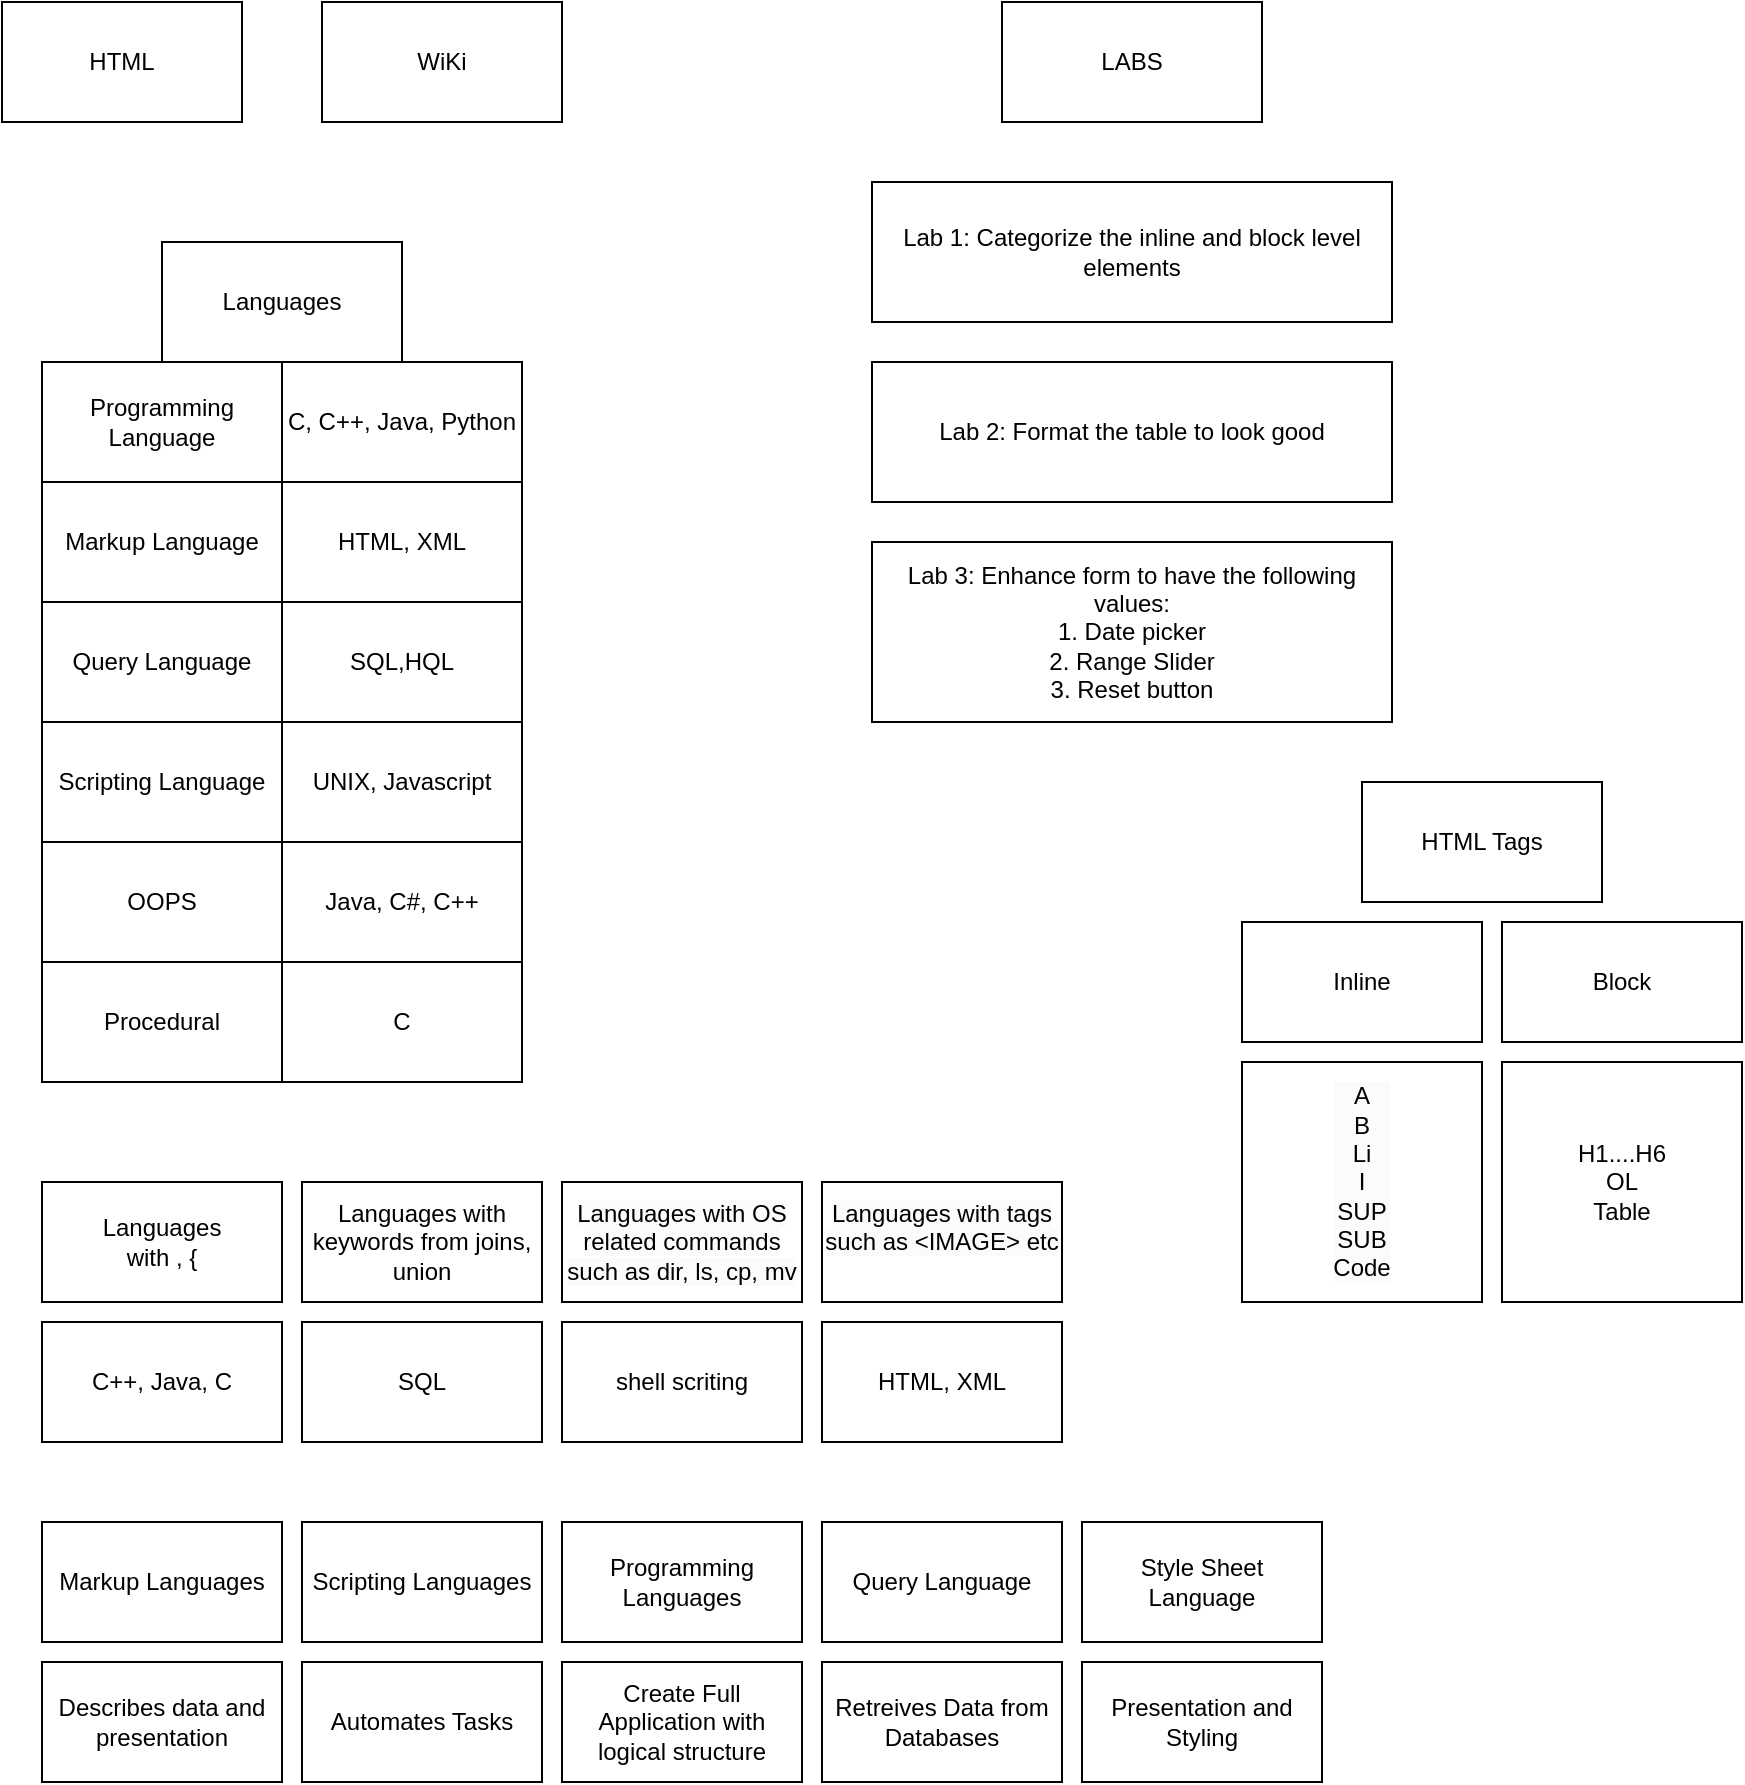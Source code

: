 <mxfile version="24.7.17" pages="2">
  <diagram name="Page-1" id="ZMucPu_gzzO9_GMvoedA">
    <mxGraphModel dx="983" dy="571" grid="1" gridSize="10" guides="1" tooltips="1" connect="1" arrows="1" fold="1" page="1" pageScale="1" pageWidth="850" pageHeight="1100" math="0" shadow="0">
      <root>
        <mxCell id="0" />
        <mxCell id="1" parent="0" />
        <mxCell id="cqqPQfdMxRaIXwCH0jG8-1" value="HTML" style="rounded=0;whiteSpace=wrap;html=1;" parent="1" vertex="1">
          <mxGeometry x="40" y="40" width="120" height="60" as="geometry" />
        </mxCell>
        <mxCell id="cqqPQfdMxRaIXwCH0jG8-2" value="WiKi" style="rounded=0;whiteSpace=wrap;html=1;" parent="1" vertex="1">
          <mxGeometry x="200" y="40" width="120" height="60" as="geometry" />
        </mxCell>
        <mxCell id="cqqPQfdMxRaIXwCH0jG8-3" value="Languages" style="rounded=0;whiteSpace=wrap;html=1;" parent="1" vertex="1">
          <mxGeometry x="120" y="160" width="120" height="60" as="geometry" />
        </mxCell>
        <mxCell id="cqqPQfdMxRaIXwCH0jG8-4" value="Programming Language" style="rounded=0;whiteSpace=wrap;html=1;" parent="1" vertex="1">
          <mxGeometry x="60" y="220" width="120" height="60" as="geometry" />
        </mxCell>
        <mxCell id="cqqPQfdMxRaIXwCH0jG8-5" value="Markup Language" style="rounded=0;whiteSpace=wrap;html=1;" parent="1" vertex="1">
          <mxGeometry x="60" y="280" width="120" height="60" as="geometry" />
        </mxCell>
        <mxCell id="cqqPQfdMxRaIXwCH0jG8-6" value="Query Language" style="rounded=0;whiteSpace=wrap;html=1;" parent="1" vertex="1">
          <mxGeometry x="60" y="340" width="120" height="60" as="geometry" />
        </mxCell>
        <mxCell id="cqqPQfdMxRaIXwCH0jG8-7" value="C, C++, Java, Python" style="rounded=0;whiteSpace=wrap;html=1;" parent="1" vertex="1">
          <mxGeometry x="180" y="220" width="120" height="60" as="geometry" />
        </mxCell>
        <mxCell id="cqqPQfdMxRaIXwCH0jG8-8" value="HTML, XML" style="rounded=0;whiteSpace=wrap;html=1;" parent="1" vertex="1">
          <mxGeometry x="180" y="280" width="120" height="60" as="geometry" />
        </mxCell>
        <mxCell id="cqqPQfdMxRaIXwCH0jG8-9" value="Scripting Language" style="rounded=0;whiteSpace=wrap;html=1;" parent="1" vertex="1">
          <mxGeometry x="60" y="400" width="120" height="60" as="geometry" />
        </mxCell>
        <mxCell id="cqqPQfdMxRaIXwCH0jG8-10" value="OOPS" style="rounded=0;whiteSpace=wrap;html=1;" parent="1" vertex="1">
          <mxGeometry x="60" y="460" width="120" height="60" as="geometry" />
        </mxCell>
        <mxCell id="cqqPQfdMxRaIXwCH0jG8-11" value="Procedural" style="rounded=0;whiteSpace=wrap;html=1;" parent="1" vertex="1">
          <mxGeometry x="60" y="520" width="120" height="60" as="geometry" />
        </mxCell>
        <mxCell id="cqqPQfdMxRaIXwCH0jG8-12" value="" style="rounded=0;whiteSpace=wrap;html=1;" parent="1" vertex="1">
          <mxGeometry x="60" y="630" width="120" height="60" as="geometry" />
        </mxCell>
        <mxCell id="cqqPQfdMxRaIXwCH0jG8-13" value="Languages with , {" style="text;strokeColor=none;align=center;fillColor=none;html=1;verticalAlign=middle;whiteSpace=wrap;rounded=0;" parent="1" vertex="1">
          <mxGeometry x="90" y="645" width="60" height="30" as="geometry" />
        </mxCell>
        <mxCell id="cqqPQfdMxRaIXwCH0jG8-14" value="Languages with keywords from joins, union" style="rounded=0;whiteSpace=wrap;html=1;" parent="1" vertex="1">
          <mxGeometry x="190" y="630" width="120" height="60" as="geometry" />
        </mxCell>
        <mxCell id="cqqPQfdMxRaIXwCH0jG8-15" value="&lt;br&gt;&lt;span style=&quot;color: rgb(0, 0, 0); font-family: Helvetica; font-size: 12px; font-style: normal; font-variant-ligatures: normal; font-variant-caps: normal; font-weight: 400; letter-spacing: normal; orphans: 2; text-align: center; text-indent: 0px; text-transform: none; widows: 2; word-spacing: 0px; -webkit-text-stroke-width: 0px; white-space: normal; background-color: rgb(251, 251, 251); text-decoration-thickness: initial; text-decoration-style: initial; text-decoration-color: initial; display: inline !important; float: none;&quot;&gt;Languages with OS related commands such as dir, ls, cp, mv&lt;/span&gt;&lt;div&gt;&lt;br&gt;&lt;/div&gt;" style="rounded=0;whiteSpace=wrap;html=1;" parent="1" vertex="1">
          <mxGeometry x="320" y="630" width="120" height="60" as="geometry" />
        </mxCell>
        <mxCell id="cqqPQfdMxRaIXwCH0jG8-16" value="&lt;br&gt;&lt;br style=&quot;forced-color-adjust: none;&quot;&gt;&lt;span style=&quot;forced-color-adjust: none; color: rgb(0, 0, 0); font-family: Helvetica; font-size: 12px; font-style: normal; font-variant-ligatures: normal; font-variant-caps: normal; font-weight: 400; letter-spacing: normal; orphans: 2; text-align: center; text-indent: 0px; text-transform: none; widows: 2; word-spacing: 0px; -webkit-text-stroke-width: 0px; white-space: normal; background-color: rgb(251, 251, 251); text-decoration-thickness: initial; text-decoration-style: initial; text-decoration-color: initial; float: none; display: inline !important;&quot;&gt;Languages with tags such as &amp;lt;IMAGE&amp;gt; etc&lt;/span&gt;&lt;div style=&quot;forced-color-adjust: none;&quot;&gt;&lt;br style=&quot;forced-color-adjust: none; color: rgb(0, 0, 0); font-family: Helvetica; font-size: 12px; font-style: normal; font-variant-ligatures: normal; font-variant-caps: normal; font-weight: 400; letter-spacing: normal; orphans: 2; text-align: center; text-indent: 0px; text-transform: none; widows: 2; word-spacing: 0px; -webkit-text-stroke-width: 0px; white-space: normal; background-color: rgb(251, 251, 251); text-decoration-thickness: initial; text-decoration-style: initial; text-decoration-color: initial;&quot;&gt;&lt;br&gt;&lt;br&gt;&lt;/div&gt;" style="rounded=0;whiteSpace=wrap;html=1;" parent="1" vertex="1">
          <mxGeometry x="450" y="630" width="120" height="60" as="geometry" />
        </mxCell>
        <mxCell id="cqqPQfdMxRaIXwCH0jG8-17" value="SQL,HQL" style="rounded=0;whiteSpace=wrap;html=1;" parent="1" vertex="1">
          <mxGeometry x="180" y="340" width="120" height="60" as="geometry" />
        </mxCell>
        <mxCell id="cqqPQfdMxRaIXwCH0jG8-18" value="UNIX, Javascript" style="rounded=0;whiteSpace=wrap;html=1;" parent="1" vertex="1">
          <mxGeometry x="180" y="400" width="120" height="60" as="geometry" />
        </mxCell>
        <mxCell id="cqqPQfdMxRaIXwCH0jG8-19" value="Java, C#, C++" style="rounded=0;whiteSpace=wrap;html=1;" parent="1" vertex="1">
          <mxGeometry x="180" y="460" width="120" height="60" as="geometry" />
        </mxCell>
        <mxCell id="cqqPQfdMxRaIXwCH0jG8-20" value="C" style="rounded=0;whiteSpace=wrap;html=1;" parent="1" vertex="1">
          <mxGeometry x="180" y="520" width="120" height="60" as="geometry" />
        </mxCell>
        <mxCell id="cqqPQfdMxRaIXwCH0jG8-21" value="C++, Java, C" style="rounded=0;whiteSpace=wrap;html=1;" parent="1" vertex="1">
          <mxGeometry x="60" y="700" width="120" height="60" as="geometry" />
        </mxCell>
        <mxCell id="cqqPQfdMxRaIXwCH0jG8-22" value="SQL" style="rounded=0;whiteSpace=wrap;html=1;" parent="1" vertex="1">
          <mxGeometry x="190" y="700" width="120" height="60" as="geometry" />
        </mxCell>
        <mxCell id="cqqPQfdMxRaIXwCH0jG8-23" value="shell scriting" style="rounded=0;whiteSpace=wrap;html=1;" parent="1" vertex="1">
          <mxGeometry x="320" y="700" width="120" height="60" as="geometry" />
        </mxCell>
        <mxCell id="cqqPQfdMxRaIXwCH0jG8-24" value="HTML, XML" style="rounded=0;whiteSpace=wrap;html=1;" parent="1" vertex="1">
          <mxGeometry x="450" y="700" width="120" height="60" as="geometry" />
        </mxCell>
        <mxCell id="cqqPQfdMxRaIXwCH0jG8-25" value="Markup Languages" style="rounded=0;whiteSpace=wrap;html=1;" parent="1" vertex="1">
          <mxGeometry x="60" y="800" width="120" height="60" as="geometry" />
        </mxCell>
        <mxCell id="cqqPQfdMxRaIXwCH0jG8-26" value="Scripting Languages" style="rounded=0;whiteSpace=wrap;html=1;" parent="1" vertex="1">
          <mxGeometry x="190" y="800" width="120" height="60" as="geometry" />
        </mxCell>
        <mxCell id="cqqPQfdMxRaIXwCH0jG8-27" value="Programming Languages" style="rounded=0;whiteSpace=wrap;html=1;" parent="1" vertex="1">
          <mxGeometry x="320" y="800" width="120" height="60" as="geometry" />
        </mxCell>
        <mxCell id="cqqPQfdMxRaIXwCH0jG8-28" value="Query Language" style="rounded=0;whiteSpace=wrap;html=1;" parent="1" vertex="1">
          <mxGeometry x="450" y="800" width="120" height="60" as="geometry" />
        </mxCell>
        <mxCell id="cqqPQfdMxRaIXwCH0jG8-29" value="Automates Tasks" style="rounded=0;whiteSpace=wrap;html=1;" parent="1" vertex="1">
          <mxGeometry x="190" y="870" width="120" height="60" as="geometry" />
        </mxCell>
        <mxCell id="cqqPQfdMxRaIXwCH0jG8-30" value="Retreives Data from Databases" style="rounded=0;whiteSpace=wrap;html=1;" parent="1" vertex="1">
          <mxGeometry x="450" y="870" width="120" height="60" as="geometry" />
        </mxCell>
        <mxCell id="cqqPQfdMxRaIXwCH0jG8-31" value="Describes data and presentation" style="rounded=0;whiteSpace=wrap;html=1;" parent="1" vertex="1">
          <mxGeometry x="60" y="870" width="120" height="60" as="geometry" />
        </mxCell>
        <mxCell id="cqqPQfdMxRaIXwCH0jG8-32" value="Create Full Application with logical structure" style="rounded=0;whiteSpace=wrap;html=1;" parent="1" vertex="1">
          <mxGeometry x="320" y="870" width="120" height="60" as="geometry" />
        </mxCell>
        <mxCell id="rgsAKgpP5zow0iwnZY0q-1" value="Lab 1: Categorize the inline and block level elements" style="rounded=0;whiteSpace=wrap;html=1;" parent="1" vertex="1">
          <mxGeometry x="475" y="130" width="260" height="70" as="geometry" />
        </mxCell>
        <mxCell id="rgsAKgpP5zow0iwnZY0q-3" value="Lab 2: Format the table to look good" style="rounded=0;whiteSpace=wrap;html=1;" parent="1" vertex="1">
          <mxGeometry x="475" y="220" width="260" height="70" as="geometry" />
        </mxCell>
        <mxCell id="rgsAKgpP5zow0iwnZY0q-4" value="Lab 3: Enhance form to have the following values:&lt;div&gt;1. Date picker&lt;/div&gt;&lt;div&gt;2. Range Slider&lt;/div&gt;&lt;div&gt;3. Reset button&lt;/div&gt;" style="rounded=0;whiteSpace=wrap;html=1;" parent="1" vertex="1">
          <mxGeometry x="475" y="310" width="260" height="90" as="geometry" />
        </mxCell>
        <mxCell id="rgsAKgpP5zow0iwnZY0q-5" value="LABS" style="rounded=0;whiteSpace=wrap;html=1;" parent="1" vertex="1">
          <mxGeometry x="540" y="40" width="130" height="60" as="geometry" />
        </mxCell>
        <mxCell id="VyKACg_b4KXM5mwoPI7X-1" value="HTML Tags" style="rounded=0;whiteSpace=wrap;html=1;" parent="1" vertex="1">
          <mxGeometry x="720" y="430" width="120" height="60" as="geometry" />
        </mxCell>
        <mxCell id="VyKACg_b4KXM5mwoPI7X-2" value="Inline" style="rounded=0;whiteSpace=wrap;html=1;" parent="1" vertex="1">
          <mxGeometry x="660" y="500" width="120" height="60" as="geometry" />
        </mxCell>
        <mxCell id="VyKACg_b4KXM5mwoPI7X-3" value="Block" style="rounded=0;whiteSpace=wrap;html=1;" parent="1" vertex="1">
          <mxGeometry x="790" y="500" width="120" height="60" as="geometry" />
        </mxCell>
        <mxCell id="VyKACg_b4KXM5mwoPI7X-4" value="H1....H6&lt;div&gt;OL&lt;/div&gt;&lt;div&gt;Table&lt;/div&gt;" style="rounded=0;whiteSpace=wrap;html=1;" parent="1" vertex="1">
          <mxGeometry x="790" y="570" width="120" height="120" as="geometry" />
        </mxCell>
        <mxCell id="VyKACg_b4KXM5mwoPI7X-5" value="&lt;br&gt;&lt;div style=&quot;forced-color-adjust: none; color: rgb(0, 0, 0); font-family: Helvetica; font-size: 12px; font-style: normal; font-variant-ligatures: normal; font-variant-caps: normal; font-weight: 400; letter-spacing: normal; orphans: 2; text-align: center; text-indent: 0px; text-transform: none; widows: 2; word-spacing: 0px; -webkit-text-stroke-width: 0px; white-space: normal; background-color: rgb(251, 251, 251); text-decoration-thickness: initial; text-decoration-style: initial; text-decoration-color: initial;&quot;&gt;A&lt;/div&gt;&lt;div style=&quot;forced-color-adjust: none; color: rgb(0, 0, 0); font-family: Helvetica; font-size: 12px; font-style: normal; font-variant-ligatures: normal; font-variant-caps: normal; font-weight: 400; letter-spacing: normal; orphans: 2; text-align: center; text-indent: 0px; text-transform: none; widows: 2; word-spacing: 0px; -webkit-text-stroke-width: 0px; white-space: normal; background-color: rgb(251, 251, 251); text-decoration-thickness: initial; text-decoration-style: initial; text-decoration-color: initial;&quot;&gt;B&lt;/div&gt;&lt;div style=&quot;forced-color-adjust: none; color: rgb(0, 0, 0); font-family: Helvetica; font-size: 12px; font-style: normal; font-variant-ligatures: normal; font-variant-caps: normal; font-weight: 400; letter-spacing: normal; orphans: 2; text-align: center; text-indent: 0px; text-transform: none; widows: 2; word-spacing: 0px; -webkit-text-stroke-width: 0px; white-space: normal; background-color: rgb(251, 251, 251); text-decoration-thickness: initial; text-decoration-style: initial; text-decoration-color: initial;&quot;&gt;Li&lt;/div&gt;&lt;div style=&quot;forced-color-adjust: none; color: rgb(0, 0, 0); font-family: Helvetica; font-size: 12px; font-style: normal; font-variant-ligatures: normal; font-variant-caps: normal; font-weight: 400; letter-spacing: normal; orphans: 2; text-align: center; text-indent: 0px; text-transform: none; widows: 2; word-spacing: 0px; -webkit-text-stroke-width: 0px; white-space: normal; background-color: rgb(251, 251, 251); text-decoration-thickness: initial; text-decoration-style: initial; text-decoration-color: initial;&quot;&gt;I&lt;/div&gt;&lt;div style=&quot;forced-color-adjust: none; color: rgb(0, 0, 0); font-family: Helvetica; font-size: 12px; font-style: normal; font-variant-ligatures: normal; font-variant-caps: normal; font-weight: 400; letter-spacing: normal; orphans: 2; text-align: center; text-indent: 0px; text-transform: none; widows: 2; word-spacing: 0px; -webkit-text-stroke-width: 0px; white-space: normal; background-color: rgb(251, 251, 251); text-decoration-thickness: initial; text-decoration-style: initial; text-decoration-color: initial;&quot;&gt;SUP&lt;/div&gt;&lt;div style=&quot;forced-color-adjust: none; color: rgb(0, 0, 0); font-family: Helvetica; font-size: 12px; font-style: normal; font-variant-ligatures: normal; font-variant-caps: normal; font-weight: 400; letter-spacing: normal; orphans: 2; text-align: center; text-indent: 0px; text-transform: none; widows: 2; word-spacing: 0px; -webkit-text-stroke-width: 0px; white-space: normal; background-color: rgb(251, 251, 251); text-decoration-thickness: initial; text-decoration-style: initial; text-decoration-color: initial;&quot;&gt;SUB&lt;/div&gt;&lt;div style=&quot;forced-color-adjust: none; color: rgb(0, 0, 0); font-family: Helvetica; font-size: 12px; font-style: normal; font-variant-ligatures: normal; font-variant-caps: normal; font-weight: 400; letter-spacing: normal; orphans: 2; text-align: center; text-indent: 0px; text-transform: none; widows: 2; word-spacing: 0px; -webkit-text-stroke-width: 0px; white-space: normal; background-color: rgb(251, 251, 251); text-decoration-thickness: initial; text-decoration-style: initial; text-decoration-color: initial;&quot;&gt;Code&lt;/div&gt;&lt;div&gt;&lt;br/&gt;&lt;/div&gt;" style="rounded=0;whiteSpace=wrap;html=1;" parent="1" vertex="1">
          <mxGeometry x="660" y="570" width="120" height="120" as="geometry" />
        </mxCell>
        <mxCell id="ry-UFFAg8HqLV3wRIerw-1" value="Style Sheet Language" style="rounded=0;whiteSpace=wrap;html=1;" parent="1" vertex="1">
          <mxGeometry x="580" y="800" width="120" height="60" as="geometry" />
        </mxCell>
        <mxCell id="ry-UFFAg8HqLV3wRIerw-2" value="Presentation and Styling" style="rounded=0;whiteSpace=wrap;html=1;" parent="1" vertex="1">
          <mxGeometry x="580" y="870" width="120" height="60" as="geometry" />
        </mxCell>
      </root>
    </mxGraphModel>
  </diagram>
  <diagram id="gbRFrjqE5oDMAYNtH7xj" name="Page-2">
    <mxGraphModel dx="786" dy="457" grid="1" gridSize="10" guides="1" tooltips="1" connect="1" arrows="1" fold="1" page="1" pageScale="1" pageWidth="850" pageHeight="1100" math="0" shadow="0">
      <root>
        <mxCell id="0" />
        <mxCell id="1" parent="0" />
        <mxCell id="mfnw8ZQzoxpVW1YsxlU3-1" value="Project" style="rounded=0;whiteSpace=wrap;html=1;" vertex="1" parent="1">
          <mxGeometry x="190" y="50" width="100" height="40" as="geometry" />
        </mxCell>
        <mxCell id="mfnw8ZQzoxpVW1YsxlU3-2" value="HTML&lt;span style=&quot;white-space: pre;&quot;&gt;&#x9;&lt;/span&gt;" style="rounded=0;whiteSpace=wrap;html=1;" vertex="1" parent="1">
          <mxGeometry x="140" y="120" width="90" height="40" as="geometry" />
        </mxCell>
        <mxCell id="mfnw8ZQzoxpVW1YsxlU3-4" value="CSS" style="rounded=0;whiteSpace=wrap;html=1;" vertex="1" parent="1">
          <mxGeometry x="250" y="120" width="90" height="40" as="geometry" />
        </mxCell>
        <mxCell id="mfnw8ZQzoxpVW1YsxlU3-5" value="" style="shape=flexArrow;endArrow=classic;startArrow=classic;html=1;rounded=0;width=0;endSize=11;" edge="1" parent="1">
          <mxGeometry width="100" height="100" relative="1" as="geometry">
            <mxPoint x="310" y="230" as="sourcePoint" />
            <mxPoint x="350" y="200" as="targetPoint" />
          </mxGeometry>
        </mxCell>
        <mxCell id="mfnw8ZQzoxpVW1YsxlU3-7" value="" style="endArrow=classic;startArrow=classic;html=1;rounded=0;" edge="1" parent="1">
          <mxGeometry width="50" height="50" relative="1" as="geometry">
            <mxPoint x="250" y="220" as="sourcePoint" />
            <mxPoint x="300" y="160" as="targetPoint" />
          </mxGeometry>
        </mxCell>
        <mxCell id="mfnw8ZQzoxpVW1YsxlU3-8" value="" style="endArrow=classic;startArrow=classic;html=1;rounded=0;entryX=0.5;entryY=1;entryDx=0;entryDy=0;" edge="1" parent="1" target="mfnw8ZQzoxpVW1YsxlU3-2">
          <mxGeometry width="50" height="50" relative="1" as="geometry">
            <mxPoint x="250" y="220" as="sourcePoint" />
            <mxPoint x="390" y="160" as="targetPoint" />
          </mxGeometry>
        </mxCell>
        <mxCell id="mfnw8ZQzoxpVW1YsxlU3-9" value="GIT REPO" style="rounded=0;whiteSpace=wrap;html=1;" vertex="1" parent="1">
          <mxGeometry x="210" y="220" width="80" height="30" as="geometry" />
        </mxCell>
        <mxCell id="mfnw8ZQzoxpVW1YsxlU3-10" value="REMOTE REPO&lt;br&gt;(REMOVE)" style="rounded=1;whiteSpace=wrap;html=1;" vertex="1" parent="1">
          <mxGeometry x="520" y="20" width="150" height="70" as="geometry" />
        </mxCell>
        <mxCell id="mfnw8ZQzoxpVW1YsxlU3-11" value="REPO1&lt;div&gt;(LOCAL)&lt;/div&gt;" style="rounded=0;whiteSpace=wrap;html=1;" vertex="1" parent="1">
          <mxGeometry x="400" y="40" width="90" height="45" as="geometry" />
        </mxCell>
        <mxCell id="mfnw8ZQzoxpVW1YsxlU3-12" value="" style="rounded=0;whiteSpace=wrap;html=1;" vertex="1" parent="1">
          <mxGeometry x="610" y="125" width="90" height="30" as="geometry" />
        </mxCell>
        <mxCell id="mfnw8ZQzoxpVW1YsxlU3-13" value="" style="rounded=0;whiteSpace=wrap;html=1;" vertex="1" parent="1">
          <mxGeometry x="500" y="125" width="90" height="30" as="geometry" />
        </mxCell>
        <mxCell id="mfnw8ZQzoxpVW1YsxlU3-14" value="" style="rounded=0;whiteSpace=wrap;html=1;" vertex="1" parent="1">
          <mxGeometry x="720" y="125" width="90" height="30" as="geometry" />
        </mxCell>
        <mxCell id="mfnw8ZQzoxpVW1YsxlU3-15" value="" style="rounded=0;whiteSpace=wrap;html=1;" vertex="1" parent="1">
          <mxGeometry x="720" y="55" width="90" height="30" as="geometry" />
        </mxCell>
        <mxCell id="mfnw8ZQzoxpVW1YsxlU3-16" value="" style="rounded=0;whiteSpace=wrap;html=1;" vertex="1" parent="1">
          <mxGeometry x="400" y="125" width="90" height="30" as="geometry" />
        </mxCell>
      </root>
    </mxGraphModel>
  </diagram>
</mxfile>
